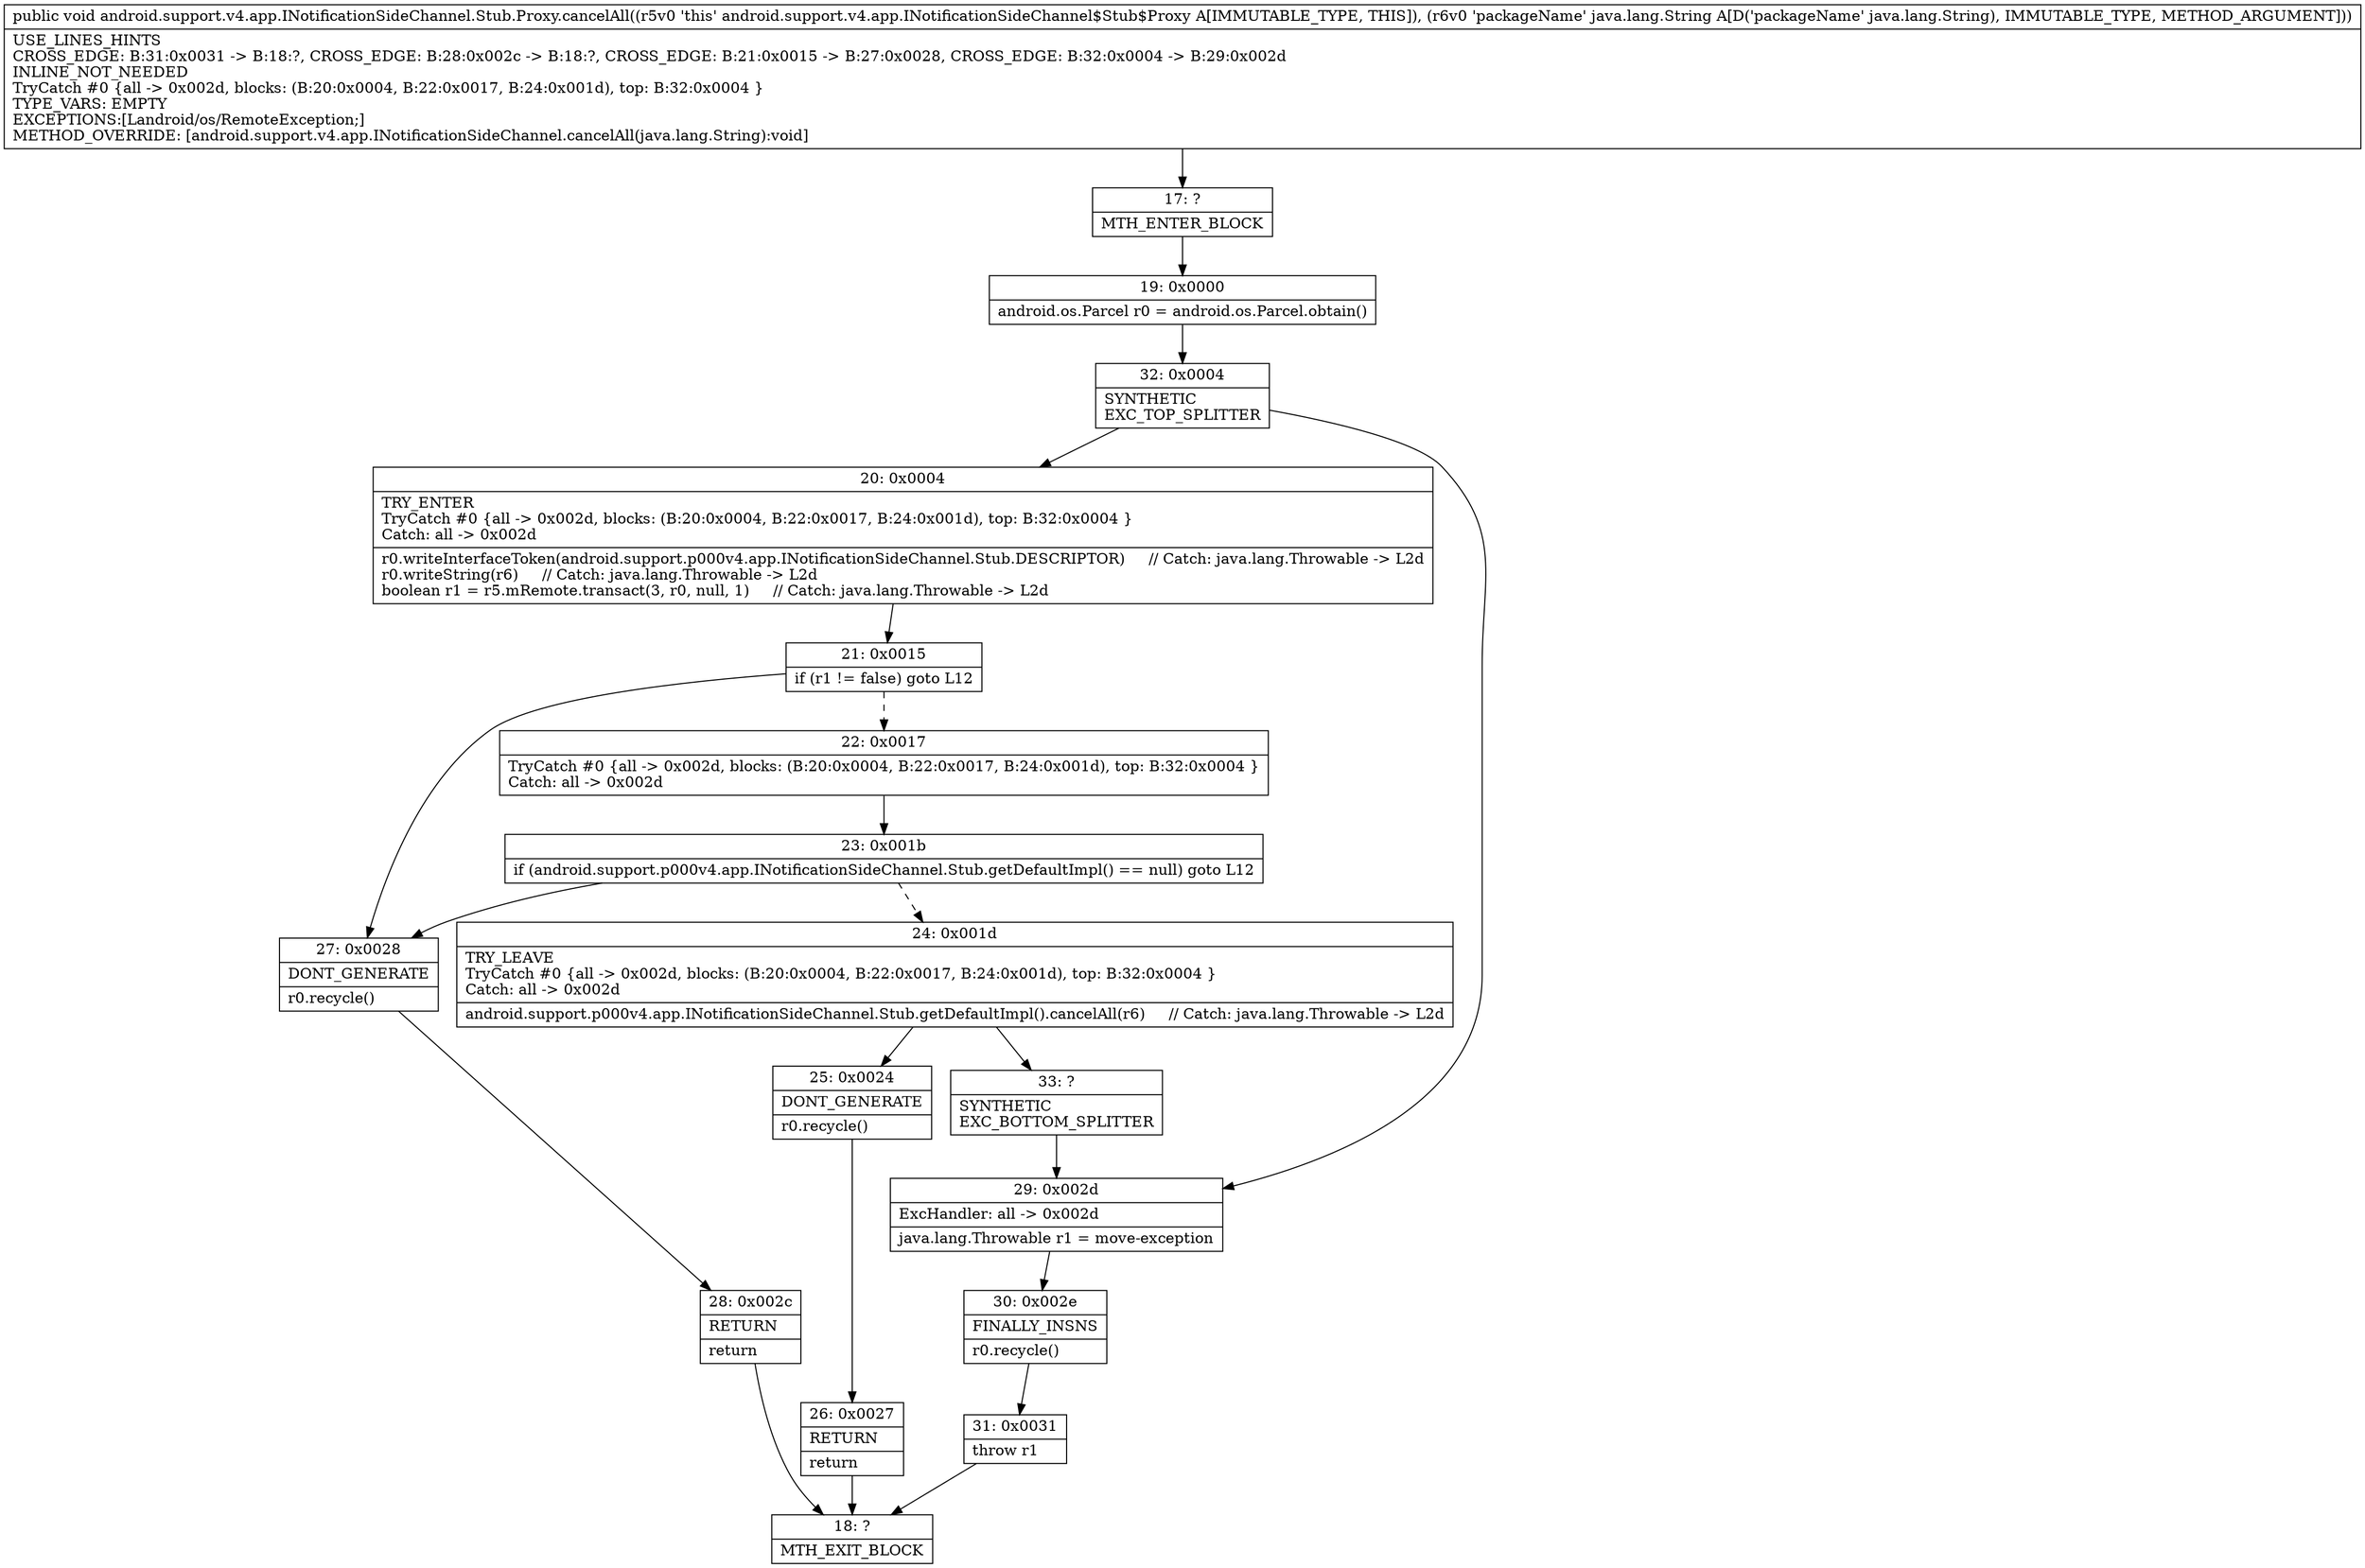 digraph "CFG forandroid.support.v4.app.INotificationSideChannel.Stub.Proxy.cancelAll(Ljava\/lang\/String;)V" {
Node_17 [shape=record,label="{17\:\ ?|MTH_ENTER_BLOCK\l}"];
Node_19 [shape=record,label="{19\:\ 0x0000|android.os.Parcel r0 = android.os.Parcel.obtain()\l}"];
Node_32 [shape=record,label="{32\:\ 0x0004|SYNTHETIC\lEXC_TOP_SPLITTER\l}"];
Node_20 [shape=record,label="{20\:\ 0x0004|TRY_ENTER\lTryCatch #0 \{all \-\> 0x002d, blocks: (B:20:0x0004, B:22:0x0017, B:24:0x001d), top: B:32:0x0004 \}\lCatch: all \-\> 0x002d\l|r0.writeInterfaceToken(android.support.p000v4.app.INotificationSideChannel.Stub.DESCRIPTOR)     \/\/ Catch: java.lang.Throwable \-\> L2d\lr0.writeString(r6)     \/\/ Catch: java.lang.Throwable \-\> L2d\lboolean r1 = r5.mRemote.transact(3, r0, null, 1)     \/\/ Catch: java.lang.Throwable \-\> L2d\l}"];
Node_21 [shape=record,label="{21\:\ 0x0015|if (r1 != false) goto L12\l}"];
Node_22 [shape=record,label="{22\:\ 0x0017|TryCatch #0 \{all \-\> 0x002d, blocks: (B:20:0x0004, B:22:0x0017, B:24:0x001d), top: B:32:0x0004 \}\lCatch: all \-\> 0x002d\l}"];
Node_23 [shape=record,label="{23\:\ 0x001b|if (android.support.p000v4.app.INotificationSideChannel.Stub.getDefaultImpl() == null) goto L12\l}"];
Node_24 [shape=record,label="{24\:\ 0x001d|TRY_LEAVE\lTryCatch #0 \{all \-\> 0x002d, blocks: (B:20:0x0004, B:22:0x0017, B:24:0x001d), top: B:32:0x0004 \}\lCatch: all \-\> 0x002d\l|android.support.p000v4.app.INotificationSideChannel.Stub.getDefaultImpl().cancelAll(r6)     \/\/ Catch: java.lang.Throwable \-\> L2d\l}"];
Node_25 [shape=record,label="{25\:\ 0x0024|DONT_GENERATE\l|r0.recycle()\l}"];
Node_26 [shape=record,label="{26\:\ 0x0027|RETURN\l|return\l}"];
Node_18 [shape=record,label="{18\:\ ?|MTH_EXIT_BLOCK\l}"];
Node_33 [shape=record,label="{33\:\ ?|SYNTHETIC\lEXC_BOTTOM_SPLITTER\l}"];
Node_27 [shape=record,label="{27\:\ 0x0028|DONT_GENERATE\l|r0.recycle()\l}"];
Node_28 [shape=record,label="{28\:\ 0x002c|RETURN\l|return\l}"];
Node_29 [shape=record,label="{29\:\ 0x002d|ExcHandler: all \-\> 0x002d\l|java.lang.Throwable r1 = move\-exception\l}"];
Node_30 [shape=record,label="{30\:\ 0x002e|FINALLY_INSNS\l|r0.recycle()\l}"];
Node_31 [shape=record,label="{31\:\ 0x0031|throw r1\l}"];
MethodNode[shape=record,label="{public void android.support.v4.app.INotificationSideChannel.Stub.Proxy.cancelAll((r5v0 'this' android.support.v4.app.INotificationSideChannel$Stub$Proxy A[IMMUTABLE_TYPE, THIS]), (r6v0 'packageName' java.lang.String A[D('packageName' java.lang.String), IMMUTABLE_TYPE, METHOD_ARGUMENT]))  | USE_LINES_HINTS\lCROSS_EDGE: B:31:0x0031 \-\> B:18:?, CROSS_EDGE: B:28:0x002c \-\> B:18:?, CROSS_EDGE: B:21:0x0015 \-\> B:27:0x0028, CROSS_EDGE: B:32:0x0004 \-\> B:29:0x002d\lINLINE_NOT_NEEDED\lTryCatch #0 \{all \-\> 0x002d, blocks: (B:20:0x0004, B:22:0x0017, B:24:0x001d), top: B:32:0x0004 \}\lTYPE_VARS: EMPTY\lEXCEPTIONS:[Landroid\/os\/RemoteException;]\lMETHOD_OVERRIDE: [android.support.v4.app.INotificationSideChannel.cancelAll(java.lang.String):void]\l}"];
MethodNode -> Node_17;Node_17 -> Node_19;
Node_19 -> Node_32;
Node_32 -> Node_20;
Node_32 -> Node_29;
Node_20 -> Node_21;
Node_21 -> Node_22[style=dashed];
Node_21 -> Node_27;
Node_22 -> Node_23;
Node_23 -> Node_24[style=dashed];
Node_23 -> Node_27;
Node_24 -> Node_25;
Node_24 -> Node_33;
Node_25 -> Node_26;
Node_26 -> Node_18;
Node_33 -> Node_29;
Node_27 -> Node_28;
Node_28 -> Node_18;
Node_29 -> Node_30;
Node_30 -> Node_31;
Node_31 -> Node_18;
}

